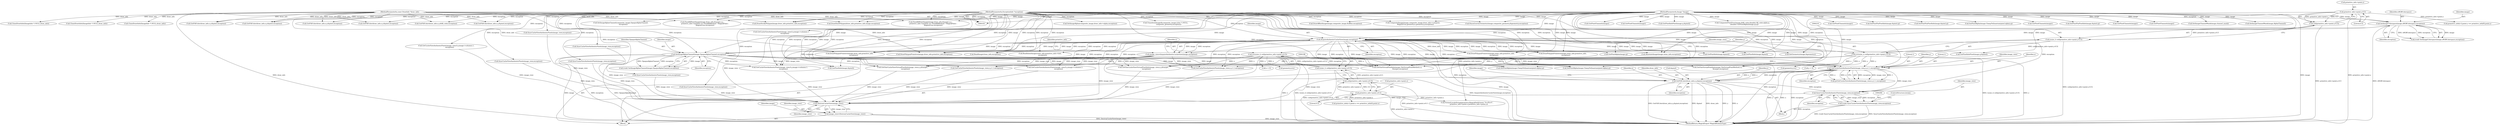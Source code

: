 digraph "0_ImageMagick_726812fa2fa7ce16bcf58f6e115f65427a1c0950_2@pointer" {
"1000269" [label="(Call,GetFillColor(draw_info,x,y,&pixel,exception))"];
"1000105" [label="(MethodParameterIn,const DrawInfo *draw_info)"];
"1000255" [label="(Call,GetCacheViewAuthenticPixels(image_view,x,y,1,1,exception))"];
"1000219" [label="(Call,image_view=AcquireAuthenticCacheView(image,exception))"];
"1000221" [label="(Call,AcquireAuthenticCacheView(image,exception))"];
"1000188" [label="(Call,SetImageColorspace(image,sRGBColorspace,exception))"];
"1000104" [label="(MethodParameterIn,Image *image)"];
"1000107" [label="(MethodParameterIn,ExceptionInfo *exception)"];
"1000195" [label="(Call,x=(ssize_t) ceil(primitive_info->point.x-0.5))"];
"1000197" [label="(Call,(ssize_t) ceil(primitive_info->point.x-0.5))"];
"1000199" [label="(Call,ceil(primitive_info->point.x-0.5))"];
"1000200" [label="(Call,primitive_info->point.x-0.5)"];
"1000207" [label="(Call,y=(ssize_t) ceil(primitive_info->point.y-0.5))"];
"1000209" [label="(Call,(ssize_t) ceil(primitive_info->point.y-0.5))"];
"1000211" [label="(Call,ceil(primitive_info->point.y-0.5))"];
"1000212" [label="(Call,primitive_info->point.y-0.5)"];
"1000239" [label="(Call,SetImageAlphaChannel(image,OpaqueAlphaChannel,exception))"];
"1000285" [label="(Call,SyncCacheViewAuthenticPixels(image_view,exception))"];
"1000283" [label="(Call,(void) SyncCacheViewAuthenticPixels(image_view,exception))"];
"1001608" [label="(Call,DestroyCacheView(image_view))"];
"1001606" [label="(Call,image_view=DestroyCacheView(image_view))"];
"1000258" [label="(Identifier,y)"];
"1000932" [label="(Call,ReadImage(clone_info,exception))"];
"1000393" [label="(Call,SyncCacheViewAuthenticPixels(image_view,exception))"];
"1000537" [label="(Call,GetFillColor(draw_info,x,y,&pixel,exception))"];
"1000912" [label="(Call,ReadInlineImage(clone_info,primitive_info->text,\n          exception))"];
"1000213" [label="(Call,primitive_info->point.y)"];
"1000260" [label="(Literal,1)"];
"1000189" [label="(Identifier,image)"];
"1001629" [label="(MethodReturn,MagickExport MagickBooleanType)"];
"1000870" [label="(Call,SyncCacheViewAuthenticPixels(image_view,exception))"];
"1000220" [label="(Identifier,image_view)"];
"1000212" [label="(Call,primitive_info->point.y-0.5)"];
"1000296" [label="(Call,GetOneCacheViewVirtualPixelInfo(image_view,x,y,&target,\n            exception))"];
"1000269" [label="(Call,GetFillColor(draw_info,x,y,&pixel,exception))"];
"1000201" [label="(Call,primitive_info->point.x)"];
"1000544" [label="(Call,SetPixelAlpha(image,ClampToQuantum(pixel.alpha),q))"];
"1000250" [label="(Block,)"];
"1000186" [label="(Call,(void) SetImageColorspace(image,sRGBColorspace,exception))"];
"1000380" [label="(Call,SetPixelAlpha(image,ClampToQuantum(pixel.alpha),q))"];
"1001388" [label="(Call,CloneDrawInfo((ImageInfo *) NULL,draw_info))"];
"1000221" [label="(Call,AcquireAuthenticCacheView(image,exception))"];
"1000209" [label="(Call,(ssize_t) ceil(primitive_info->point.y-0.5))"];
"1000195" [label="(Call,x=(ssize_t) ceil(primitive_info->point.x-0.5))"];
"1000206" [label="(Literal,0.5)"];
"1000370" [label="(Call,GetPixelChannels(image))"];
"1000226" [label="(Identifier,primitive_info)"];
"1000606" [label="(Call,SetPixelViaPixelInfo(image,&pixel,q))"];
"1000208" [label="(Identifier,y)"];
"1000105" [label="(MethodParameterIn,const DrawInfo *draw_info)"];
"1000261" [label="(Identifier,exception)"];
"1000678" [label="(Call,GetPixelInfoPixel(image,q,&pixel))"];
"1000730" [label="(Call,GetOneVirtualPixelInfo(image,TileVirtualPixelMethod,x,y,\n            &target,exception))"];
"1000276" [label="(Call,SetPixelAlpha(image,ClampToQuantum(pixel.alpha),q))"];
"1000599" [label="(Call,GetFillColor(draw_info,x,y,&pixel,exception))"];
"1000285" [label="(Call,SyncCacheViewAuthenticPixels(image_view,exception))"];
"1000271" [label="(Identifier,x)"];
"1000255" [label="(Call,GetCacheViewAuthenticPixels(image_view,x,y,1,1,exception))"];
"1000223" [label="(Identifier,exception)"];
"1000553" [label="(Call,GetPixelChannels(image))"];
"1001480" [label="(Call,primitive_info[i-1].point.x == primitive_info[0].point.x)"];
"1000507" [label="(Call,GetCacheViewAuthenticPixels(image_view,0,y,image->columns,1,\n              exception))"];
"1001258" [label="(Call,GetPixelAlpha(image,q))"];
"1000211" [label="(Call,ceil(primitive_info->point.y-0.5))"];
"1000801" [label="(Call,GetPixelInfo(image,&pixel))"];
"1001165" [label="(Call,DrawAffineImage(image,composite_image,&affine,exception))"];
"1001608" [label="(Call,DestroyCacheView(image_view))"];
"1001409" [label="(Call,DrawPolygonPrimitive(image,clone_info,primitive_info,\n             exception))"];
"1001225" [label="(Call,GetCacheViewAuthenticPixels(image_view,x,y,1,1,exception))"];
"1000286" [label="(Identifier,image_view)"];
"1000196" [label="(Identifier,x)"];
"1000822" [label="(Call,GetCacheViewAuthenticPixels(image_view,0,y,image->columns,1,\n              exception))"];
"1001264" [label="(Call,SyncCacheViewAuthenticPixels(image_view,exception))"];
"1000222" [label="(Identifier,image)"];
"1000253" [label="(Call,q=GetCacheViewAuthenticPixels(image_view,x,y,1,1,exception))"];
"1000191" [label="(Identifier,exception)"];
"1000219" [label="(Call,image_view=AcquireAuthenticCacheView(image,exception))"];
"1000866" [label="(Call,GetPixelChannels(image))"];
"1000108" [label="(Block,)"];
"1001581" [label="(Call,DrawPolygonPrimitive(image,clone_info,primitive_info,\n             exception))"];
"1001212" [label="(Call,x < 0)"];
"1000482" [label="(Call,SetImageChannelMask(image,channel_mask))"];
"1001552" [label="(Call,DrawPolygonPrimitive(image,draw_info,primitive_info,\n                exception))"];
"1000464" [label="(Call,FloodfillPaintImage(image,draw_info,&target,x,y,\n            primitive_info->method == FloodfillMethod ? MagickFalse :\n            MagickTrue,exception))"];
"1001239" [label="(Call,GetFillColor(draw_info,x,y,&fill_color,exception))"];
"1000557" [label="(Call,SyncCacheViewAuthenticPixels(image_view,exception))"];
"1000270" [label="(Identifier,draw_info)"];
"1000459" [label="(Call,SetImageChannelMask(image,AlphaChannel))"];
"1000694" [label="(Call,GetPixelChannels(image))"];
"1000190" [label="(Identifier,sRGBColorspace)"];
"1000237" [label="(Call,(void) SetImageAlphaChannel(image,OpaqueAlphaChannel,exception))"];
"1000715" [label="(Call,SyncCacheViewAuthenticPixels(image_view,exception))"];
"1001600" [label="(Call,DrawPolygonPrimitive(image,draw_info,primitive_info,exception))"];
"1000389" [label="(Call,GetPixelChannels(image))"];
"1000648" [label="(Call,GetCacheViewAuthenticPixels(image_view,0,y,image->columns,1,\n              exception))"];
"1001072" [label="(Call,SetGeometry(image,&geometry))"];
"1000188" [label="(Call,SetImageColorspace(image,sRGBColorspace,exception))"];
"1000283" [label="(Call,(void) SyncCacheViewAuthenticPixels(image_view,exception))"];
"1001606" [label="(Call,image_view=DestroyCacheView(image_view))"];
"1000409" [label="(Call,GetOneVirtualPixelInfo(image,TileVirtualPixelMethod,x,y,\n            &target,exception))"];
"1000256" [label="(Identifier,image_view)"];
"1001607" [label="(Identifier,image_view)"];
"1001592" [label="(Call,DrawStrokePolygon(image,draw_info,primitive_info,exception))"];
"1001066" [label="(Call,SetImageAlpha(composite_image,draw_info->alpha,exception))"];
"1000242" [label="(Identifier,exception)"];
"1000199" [label="(Call,ceil(primitive_info->point.x-0.5))"];
"1000107" [label="(MethodParameterIn,ExceptionInfo *exception)"];
"1000207" [label="(Call,y=(ssize_t) ceil(primitive_info->point.y-0.5))"];
"1000287" [label="(Identifier,exception)"];
"1001420" [label="(Call,DrawDashPolygon(draw_info,primitive_info,image,exception))"];
"1000697" [label="(Call,GetFillColor(draw_info,x,y,&pixel,exception))"];
"1000581" [label="(Call,GetCacheViewAuthenticPixels(image_view,x,y,1,1,exception))"];
"1001174" [label="(Call,CompositeImage(image,composite_image,draw_info->compose,\n          MagickTrue,geometry.x,geometry.y,exception))"];
"1000324" [label="(Call,GetCacheViewAuthenticPixels(image_view,0,y,image->columns,1,\n              exception))"];
"1000104" [label="(MethodParameterIn,Image *image)"];
"1001088" [label="(Call,geometry.y=y)"];
"1000218" [label="(Literal,0.5)"];
"1000354" [label="(Call,GetPixelInfoPixel(image,q,&pixel))"];
"1001199" [label="(Call,y < 0)"];
"1000273" [label="(Call,&pixel)"];
"1001300" [label="(Call,FormatLocaleString(geometry,MagickPathExtent,\"%+f%+f\",\n        primitive_info->point.x,primitive_info->point.y))"];
"1000240" [label="(Identifier,image)"];
"1000288" [label="(ControlStructure,break;)"];
"1001497" [label="(Call,primitive_info[i-1].point.y == primitive_info[0].point.y)"];
"1001613" [label="(Identifier,image)"];
"1001246" [label="(Call,CompositePixelOver(image,&fill_color,(double) fill_color.alpha,q,\n        (double) GetPixelAlpha(image,q),q))"];
"1000711" [label="(Call,GetPixelChannels(image))"];
"1000595" [label="(Call,GetPixelInfo(image,&pixel))"];
"1001609" [label="(Identifier,image_view)"];
"1000275" [label="(Identifier,exception)"];
"1001083" [label="(Call,geometry.x=x)"];
"1000780" [label="(Call,FloodfillPaintImage(image,draw_info,&target,x,y,\n            primitive_info->method == FloodfillMethod ? MagickFalse :\n            MagickTrue,exception))"];
"1001324" [label="(Call,AnnotateImage(image,clone_info,exception))"];
"1000852" [label="(Call,GetFillColor(draw_info,x,y,&pixel,exception))"];
"1001283" [label="(Call,CloneDrawInfo((ImageInfo *) NULL,draw_info))"];
"1000257" [label="(Identifier,x)"];
"1000303" [label="(Call,GetPixelInfo(image,&pixel))"];
"1001038" [label="(Call,TransformImage(&composite_image,(char *) NULL,\n            composite_geometry,exception))"];
"1000197" [label="(Call,(ssize_t) ceil(primitive_info->point.x-0.5))"];
"1000272" [label="(Identifier,y)"];
"1000259" [label="(Literal,1)"];
"1000624" [label="(Call,GetOneCacheViewVirtualPixelInfo(image_view,x,y,&target,\n            exception))"];
"1000277" [label="(Identifier,image)"];
"1000241" [label="(Identifier,OpaqueAlphaChannel)"];
"1001560" [label="(Call,CloneDrawInfo((ImageInfo *) NULL,draw_info))"];
"1001121" [label="(Call,ParseGravityGeometry(image,composite_geometry,&geometry,exception))"];
"1000200" [label="(Call,primitive_info->point.x-0.5)"];
"1000239" [label="(Call,SetImageAlphaChannel(image,OpaqueAlphaChannel,exception))"];
"1000613" [label="(Call,SyncCacheViewAuthenticPixels(image_view,exception))"];
"1000704" [label="(Call,SetPixelViaPixelInfo(image,&pixel,q))"];
"1000859" [label="(Call,SetPixelViaPixelInfo(image,&pixel,q))"];
"1000373" [label="(Call,GetFillColor(draw_info,x,y,&pixel,exception))"];
"1001054" [label="(Call,SetImageAlphaChannel(composite_image,OpaqueAlphaChannel,\n          exception))"];
"1000269" -> "1000250"  [label="AST: "];
"1000269" -> "1000275"  [label="CFG: "];
"1000270" -> "1000269"  [label="AST: "];
"1000271" -> "1000269"  [label="AST: "];
"1000272" -> "1000269"  [label="AST: "];
"1000273" -> "1000269"  [label="AST: "];
"1000275" -> "1000269"  [label="AST: "];
"1000277" -> "1000269"  [label="CFG: "];
"1000269" -> "1001629"  [label="DDG: GetFillColor(draw_info,x,y,&pixel,exception)"];
"1000269" -> "1001629"  [label="DDG: &pixel"];
"1000269" -> "1001629"  [label="DDG: draw_info"];
"1000269" -> "1001629"  [label="DDG: y"];
"1000269" -> "1001629"  [label="DDG: x"];
"1000105" -> "1000269"  [label="DDG: draw_info"];
"1000255" -> "1000269"  [label="DDG: x"];
"1000255" -> "1000269"  [label="DDG: y"];
"1000255" -> "1000269"  [label="DDG: exception"];
"1000107" -> "1000269"  [label="DDG: exception"];
"1000269" -> "1000285"  [label="DDG: exception"];
"1000105" -> "1000103"  [label="AST: "];
"1000105" -> "1001629"  [label="DDG: draw_info"];
"1000105" -> "1000373"  [label="DDG: draw_info"];
"1000105" -> "1000464"  [label="DDG: draw_info"];
"1000105" -> "1000537"  [label="DDG: draw_info"];
"1000105" -> "1000599"  [label="DDG: draw_info"];
"1000105" -> "1000697"  [label="DDG: draw_info"];
"1000105" -> "1000780"  [label="DDG: draw_info"];
"1000105" -> "1000852"  [label="DDG: draw_info"];
"1000105" -> "1001239"  [label="DDG: draw_info"];
"1000105" -> "1001283"  [label="DDG: draw_info"];
"1000105" -> "1001388"  [label="DDG: draw_info"];
"1000105" -> "1001420"  [label="DDG: draw_info"];
"1000105" -> "1001552"  [label="DDG: draw_info"];
"1000105" -> "1001560"  [label="DDG: draw_info"];
"1000105" -> "1001592"  [label="DDG: draw_info"];
"1000105" -> "1001600"  [label="DDG: draw_info"];
"1000255" -> "1000253"  [label="AST: "];
"1000255" -> "1000261"  [label="CFG: "];
"1000256" -> "1000255"  [label="AST: "];
"1000257" -> "1000255"  [label="AST: "];
"1000258" -> "1000255"  [label="AST: "];
"1000259" -> "1000255"  [label="AST: "];
"1000260" -> "1000255"  [label="AST: "];
"1000261" -> "1000255"  [label="AST: "];
"1000253" -> "1000255"  [label="CFG: "];
"1000255" -> "1001629"  [label="DDG: y"];
"1000255" -> "1001629"  [label="DDG: x"];
"1000255" -> "1001629"  [label="DDG: exception"];
"1000255" -> "1000253"  [label="DDG: exception"];
"1000255" -> "1000253"  [label="DDG: image_view"];
"1000255" -> "1000253"  [label="DDG: 1"];
"1000255" -> "1000253"  [label="DDG: y"];
"1000255" -> "1000253"  [label="DDG: x"];
"1000219" -> "1000255"  [label="DDG: image_view"];
"1000195" -> "1000255"  [label="DDG: x"];
"1000207" -> "1000255"  [label="DDG: y"];
"1000221" -> "1000255"  [label="DDG: exception"];
"1000239" -> "1000255"  [label="DDG: exception"];
"1000107" -> "1000255"  [label="DDG: exception"];
"1000255" -> "1000285"  [label="DDG: image_view"];
"1000255" -> "1001608"  [label="DDG: image_view"];
"1000219" -> "1000108"  [label="AST: "];
"1000219" -> "1000221"  [label="CFG: "];
"1000220" -> "1000219"  [label="AST: "];
"1000221" -> "1000219"  [label="AST: "];
"1000226" -> "1000219"  [label="CFG: "];
"1000219" -> "1001629"  [label="DDG: AcquireAuthenticCacheView(image,exception)"];
"1000221" -> "1000219"  [label="DDG: image"];
"1000221" -> "1000219"  [label="DDG: exception"];
"1000219" -> "1000296"  [label="DDG: image_view"];
"1000219" -> "1000507"  [label="DDG: image_view"];
"1000219" -> "1000581"  [label="DDG: image_view"];
"1000219" -> "1000624"  [label="DDG: image_view"];
"1000219" -> "1000822"  [label="DDG: image_view"];
"1000219" -> "1001225"  [label="DDG: image_view"];
"1000219" -> "1001608"  [label="DDG: image_view"];
"1000221" -> "1000223"  [label="CFG: "];
"1000222" -> "1000221"  [label="AST: "];
"1000223" -> "1000221"  [label="AST: "];
"1000221" -> "1001629"  [label="DDG: exception"];
"1000221" -> "1001629"  [label="DDG: image"];
"1000188" -> "1000221"  [label="DDG: image"];
"1000188" -> "1000221"  [label="DDG: exception"];
"1000104" -> "1000221"  [label="DDG: image"];
"1000107" -> "1000221"  [label="DDG: exception"];
"1000221" -> "1000239"  [label="DDG: image"];
"1000221" -> "1000239"  [label="DDG: exception"];
"1000221" -> "1000276"  [label="DDG: image"];
"1000221" -> "1000296"  [label="DDG: exception"];
"1000221" -> "1000303"  [label="DDG: image"];
"1000221" -> "1000409"  [label="DDG: image"];
"1000221" -> "1000409"  [label="DDG: exception"];
"1000221" -> "1000507"  [label="DDG: exception"];
"1000221" -> "1000544"  [label="DDG: image"];
"1000221" -> "1000581"  [label="DDG: exception"];
"1000221" -> "1000595"  [label="DDG: image"];
"1000221" -> "1000624"  [label="DDG: exception"];
"1000221" -> "1000678"  [label="DDG: image"];
"1000221" -> "1000730"  [label="DDG: image"];
"1000221" -> "1000730"  [label="DDG: exception"];
"1000221" -> "1000801"  [label="DDG: image"];
"1000221" -> "1000822"  [label="DDG: exception"];
"1000221" -> "1000912"  [label="DDG: exception"];
"1000221" -> "1000932"  [label="DDG: exception"];
"1000221" -> "1001072"  [label="DDG: image"];
"1000221" -> "1001225"  [label="DDG: exception"];
"1000221" -> "1001258"  [label="DDG: image"];
"1000221" -> "1001324"  [label="DDG: image"];
"1000221" -> "1001324"  [label="DDG: exception"];
"1000221" -> "1001409"  [label="DDG: image"];
"1000221" -> "1001409"  [label="DDG: exception"];
"1000221" -> "1001552"  [label="DDG: image"];
"1000221" -> "1001552"  [label="DDG: exception"];
"1000221" -> "1001581"  [label="DDG: image"];
"1000221" -> "1001581"  [label="DDG: exception"];
"1000221" -> "1001600"  [label="DDG: image"];
"1000221" -> "1001600"  [label="DDG: exception"];
"1000188" -> "1000186"  [label="AST: "];
"1000188" -> "1000191"  [label="CFG: "];
"1000189" -> "1000188"  [label="AST: "];
"1000190" -> "1000188"  [label="AST: "];
"1000191" -> "1000188"  [label="AST: "];
"1000186" -> "1000188"  [label="CFG: "];
"1000188" -> "1001629"  [label="DDG: sRGBColorspace"];
"1000188" -> "1000186"  [label="DDG: image"];
"1000188" -> "1000186"  [label="DDG: sRGBColorspace"];
"1000188" -> "1000186"  [label="DDG: exception"];
"1000104" -> "1000188"  [label="DDG: image"];
"1000107" -> "1000188"  [label="DDG: exception"];
"1000104" -> "1000103"  [label="AST: "];
"1000104" -> "1001629"  [label="DDG: image"];
"1000104" -> "1000239"  [label="DDG: image"];
"1000104" -> "1000276"  [label="DDG: image"];
"1000104" -> "1000303"  [label="DDG: image"];
"1000104" -> "1000354"  [label="DDG: image"];
"1000104" -> "1000370"  [label="DDG: image"];
"1000104" -> "1000380"  [label="DDG: image"];
"1000104" -> "1000389"  [label="DDG: image"];
"1000104" -> "1000409"  [label="DDG: image"];
"1000104" -> "1000459"  [label="DDG: image"];
"1000104" -> "1000464"  [label="DDG: image"];
"1000104" -> "1000482"  [label="DDG: image"];
"1000104" -> "1000544"  [label="DDG: image"];
"1000104" -> "1000553"  [label="DDG: image"];
"1000104" -> "1000595"  [label="DDG: image"];
"1000104" -> "1000606"  [label="DDG: image"];
"1000104" -> "1000678"  [label="DDG: image"];
"1000104" -> "1000694"  [label="DDG: image"];
"1000104" -> "1000704"  [label="DDG: image"];
"1000104" -> "1000711"  [label="DDG: image"];
"1000104" -> "1000730"  [label="DDG: image"];
"1000104" -> "1000780"  [label="DDG: image"];
"1000104" -> "1000801"  [label="DDG: image"];
"1000104" -> "1000859"  [label="DDG: image"];
"1000104" -> "1000866"  [label="DDG: image"];
"1000104" -> "1001072"  [label="DDG: image"];
"1000104" -> "1001121"  [label="DDG: image"];
"1000104" -> "1001165"  [label="DDG: image"];
"1000104" -> "1001174"  [label="DDG: image"];
"1000104" -> "1001246"  [label="DDG: image"];
"1000104" -> "1001258"  [label="DDG: image"];
"1000104" -> "1001324"  [label="DDG: image"];
"1000104" -> "1001409"  [label="DDG: image"];
"1000104" -> "1001420"  [label="DDG: image"];
"1000104" -> "1001552"  [label="DDG: image"];
"1000104" -> "1001581"  [label="DDG: image"];
"1000104" -> "1001592"  [label="DDG: image"];
"1000104" -> "1001600"  [label="DDG: image"];
"1000107" -> "1000103"  [label="AST: "];
"1000107" -> "1001629"  [label="DDG: exception"];
"1000107" -> "1000239"  [label="DDG: exception"];
"1000107" -> "1000285"  [label="DDG: exception"];
"1000107" -> "1000296"  [label="DDG: exception"];
"1000107" -> "1000324"  [label="DDG: exception"];
"1000107" -> "1000373"  [label="DDG: exception"];
"1000107" -> "1000393"  [label="DDG: exception"];
"1000107" -> "1000409"  [label="DDG: exception"];
"1000107" -> "1000464"  [label="DDG: exception"];
"1000107" -> "1000507"  [label="DDG: exception"];
"1000107" -> "1000537"  [label="DDG: exception"];
"1000107" -> "1000557"  [label="DDG: exception"];
"1000107" -> "1000581"  [label="DDG: exception"];
"1000107" -> "1000599"  [label="DDG: exception"];
"1000107" -> "1000613"  [label="DDG: exception"];
"1000107" -> "1000624"  [label="DDG: exception"];
"1000107" -> "1000648"  [label="DDG: exception"];
"1000107" -> "1000697"  [label="DDG: exception"];
"1000107" -> "1000715"  [label="DDG: exception"];
"1000107" -> "1000730"  [label="DDG: exception"];
"1000107" -> "1000780"  [label="DDG: exception"];
"1000107" -> "1000822"  [label="DDG: exception"];
"1000107" -> "1000852"  [label="DDG: exception"];
"1000107" -> "1000870"  [label="DDG: exception"];
"1000107" -> "1000912"  [label="DDG: exception"];
"1000107" -> "1000932"  [label="DDG: exception"];
"1000107" -> "1001038"  [label="DDG: exception"];
"1000107" -> "1001054"  [label="DDG: exception"];
"1000107" -> "1001066"  [label="DDG: exception"];
"1000107" -> "1001121"  [label="DDG: exception"];
"1000107" -> "1001165"  [label="DDG: exception"];
"1000107" -> "1001174"  [label="DDG: exception"];
"1000107" -> "1001225"  [label="DDG: exception"];
"1000107" -> "1001239"  [label="DDG: exception"];
"1000107" -> "1001264"  [label="DDG: exception"];
"1000107" -> "1001324"  [label="DDG: exception"];
"1000107" -> "1001409"  [label="DDG: exception"];
"1000107" -> "1001420"  [label="DDG: exception"];
"1000107" -> "1001552"  [label="DDG: exception"];
"1000107" -> "1001581"  [label="DDG: exception"];
"1000107" -> "1001592"  [label="DDG: exception"];
"1000107" -> "1001600"  [label="DDG: exception"];
"1000195" -> "1000108"  [label="AST: "];
"1000195" -> "1000197"  [label="CFG: "];
"1000196" -> "1000195"  [label="AST: "];
"1000197" -> "1000195"  [label="AST: "];
"1000208" -> "1000195"  [label="CFG: "];
"1000195" -> "1001629"  [label="DDG: (ssize_t) ceil(primitive_info->point.x-0.5)"];
"1000195" -> "1001629"  [label="DDG: x"];
"1000197" -> "1000195"  [label="DDG: ceil(primitive_info->point.x-0.5)"];
"1000195" -> "1000296"  [label="DDG: x"];
"1000195" -> "1000409"  [label="DDG: x"];
"1000195" -> "1000581"  [label="DDG: x"];
"1000195" -> "1000624"  [label="DDG: x"];
"1000195" -> "1000730"  [label="DDG: x"];
"1000195" -> "1001083"  [label="DDG: x"];
"1000195" -> "1001212"  [label="DDG: x"];
"1000197" -> "1000199"  [label="CFG: "];
"1000198" -> "1000197"  [label="AST: "];
"1000199" -> "1000197"  [label="AST: "];
"1000197" -> "1001629"  [label="DDG: ceil(primitive_info->point.x-0.5)"];
"1000199" -> "1000197"  [label="DDG: primitive_info->point.x-0.5"];
"1000199" -> "1000200"  [label="CFG: "];
"1000200" -> "1000199"  [label="AST: "];
"1000199" -> "1001629"  [label="DDG: primitive_info->point.x-0.5"];
"1000200" -> "1000199"  [label="DDG: primitive_info->point.x"];
"1000200" -> "1000199"  [label="DDG: 0.5"];
"1000200" -> "1000206"  [label="CFG: "];
"1000201" -> "1000200"  [label="AST: "];
"1000206" -> "1000200"  [label="AST: "];
"1000200" -> "1001629"  [label="DDG: primitive_info->point.x"];
"1000200" -> "1001300"  [label="DDG: primitive_info->point.x"];
"1000200" -> "1001480"  [label="DDG: primitive_info->point.x"];
"1000207" -> "1000108"  [label="AST: "];
"1000207" -> "1000209"  [label="CFG: "];
"1000208" -> "1000207"  [label="AST: "];
"1000209" -> "1000207"  [label="AST: "];
"1000220" -> "1000207"  [label="CFG: "];
"1000207" -> "1001629"  [label="DDG: (ssize_t) ceil(primitive_info->point.y-0.5)"];
"1000207" -> "1001629"  [label="DDG: y"];
"1000209" -> "1000207"  [label="DDG: ceil(primitive_info->point.y-0.5)"];
"1000207" -> "1000296"  [label="DDG: y"];
"1000207" -> "1000409"  [label="DDG: y"];
"1000207" -> "1000581"  [label="DDG: y"];
"1000207" -> "1000624"  [label="DDG: y"];
"1000207" -> "1000730"  [label="DDG: y"];
"1000207" -> "1001088"  [label="DDG: y"];
"1000207" -> "1001199"  [label="DDG: y"];
"1000209" -> "1000211"  [label="CFG: "];
"1000210" -> "1000209"  [label="AST: "];
"1000211" -> "1000209"  [label="AST: "];
"1000209" -> "1001629"  [label="DDG: ceil(primitive_info->point.y-0.5)"];
"1000211" -> "1000209"  [label="DDG: primitive_info->point.y-0.5"];
"1000211" -> "1000212"  [label="CFG: "];
"1000212" -> "1000211"  [label="AST: "];
"1000211" -> "1001629"  [label="DDG: primitive_info->point.y-0.5"];
"1000212" -> "1000211"  [label="DDG: primitive_info->point.y"];
"1000212" -> "1000211"  [label="DDG: 0.5"];
"1000212" -> "1000218"  [label="CFG: "];
"1000213" -> "1000212"  [label="AST: "];
"1000218" -> "1000212"  [label="AST: "];
"1000212" -> "1001629"  [label="DDG: primitive_info->point.y"];
"1000212" -> "1001300"  [label="DDG: primitive_info->point.y"];
"1000212" -> "1001497"  [label="DDG: primitive_info->point.y"];
"1000239" -> "1000237"  [label="AST: "];
"1000239" -> "1000242"  [label="CFG: "];
"1000240" -> "1000239"  [label="AST: "];
"1000241" -> "1000239"  [label="AST: "];
"1000242" -> "1000239"  [label="AST: "];
"1000237" -> "1000239"  [label="CFG: "];
"1000239" -> "1001629"  [label="DDG: image"];
"1000239" -> "1001629"  [label="DDG: exception"];
"1000239" -> "1001629"  [label="DDG: OpaqueAlphaChannel"];
"1000239" -> "1000237"  [label="DDG: image"];
"1000239" -> "1000237"  [label="DDG: OpaqueAlphaChannel"];
"1000239" -> "1000237"  [label="DDG: exception"];
"1000239" -> "1000276"  [label="DDG: image"];
"1000239" -> "1000296"  [label="DDG: exception"];
"1000239" -> "1000303"  [label="DDG: image"];
"1000239" -> "1000409"  [label="DDG: image"];
"1000239" -> "1000409"  [label="DDG: exception"];
"1000239" -> "1000507"  [label="DDG: exception"];
"1000239" -> "1000544"  [label="DDG: image"];
"1000285" -> "1000283"  [label="AST: "];
"1000285" -> "1000287"  [label="CFG: "];
"1000286" -> "1000285"  [label="AST: "];
"1000287" -> "1000285"  [label="AST: "];
"1000283" -> "1000285"  [label="CFG: "];
"1000285" -> "1001629"  [label="DDG: exception"];
"1000285" -> "1000283"  [label="DDG: image_view"];
"1000285" -> "1000283"  [label="DDG: exception"];
"1000285" -> "1001608"  [label="DDG: image_view"];
"1000283" -> "1000250"  [label="AST: "];
"1000284" -> "1000283"  [label="AST: "];
"1000288" -> "1000283"  [label="CFG: "];
"1000283" -> "1001629"  [label="DDG: SyncCacheViewAuthenticPixels(image_view,exception)"];
"1000283" -> "1001629"  [label="DDG: (void) SyncCacheViewAuthenticPixels(image_view,exception)"];
"1001608" -> "1001606"  [label="AST: "];
"1001608" -> "1001609"  [label="CFG: "];
"1001609" -> "1001608"  [label="AST: "];
"1001606" -> "1001608"  [label="CFG: "];
"1001608" -> "1001606"  [label="DDG: image_view"];
"1000715" -> "1001608"  [label="DDG: image_view"];
"1000393" -> "1001608"  [label="DDG: image_view"];
"1000870" -> "1001608"  [label="DDG: image_view"];
"1000822" -> "1001608"  [label="DDG: image_view"];
"1000557" -> "1001608"  [label="DDG: image_view"];
"1000581" -> "1001608"  [label="DDG: image_view"];
"1000624" -> "1001608"  [label="DDG: image_view"];
"1000507" -> "1001608"  [label="DDG: image_view"];
"1000613" -> "1001608"  [label="DDG: image_view"];
"1001264" -> "1001608"  [label="DDG: image_view"];
"1000296" -> "1001608"  [label="DDG: image_view"];
"1000648" -> "1001608"  [label="DDG: image_view"];
"1001225" -> "1001608"  [label="DDG: image_view"];
"1000324" -> "1001608"  [label="DDG: image_view"];
"1001606" -> "1000108"  [label="AST: "];
"1001607" -> "1001606"  [label="AST: "];
"1001613" -> "1001606"  [label="CFG: "];
"1001606" -> "1001629"  [label="DDG: image_view"];
"1001606" -> "1001629"  [label="DDG: DestroyCacheView(image_view)"];
}
